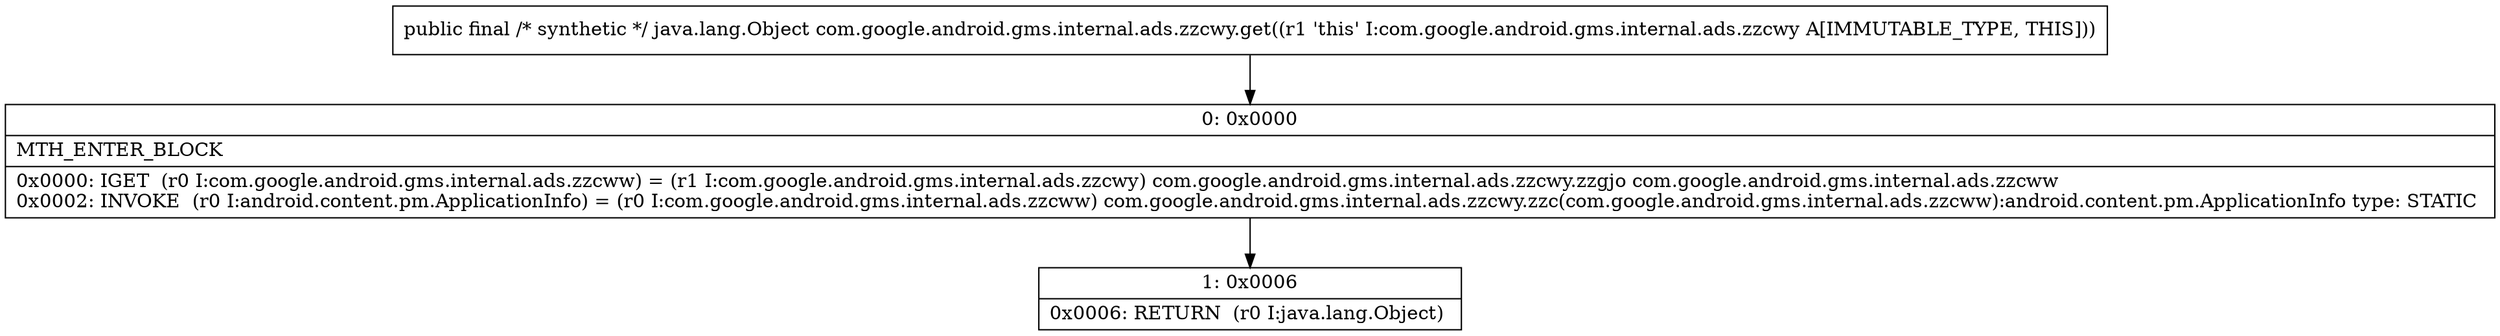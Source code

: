 digraph "CFG forcom.google.android.gms.internal.ads.zzcwy.get()Ljava\/lang\/Object;" {
Node_0 [shape=record,label="{0\:\ 0x0000|MTH_ENTER_BLOCK\l|0x0000: IGET  (r0 I:com.google.android.gms.internal.ads.zzcww) = (r1 I:com.google.android.gms.internal.ads.zzcwy) com.google.android.gms.internal.ads.zzcwy.zzgjo com.google.android.gms.internal.ads.zzcww \l0x0002: INVOKE  (r0 I:android.content.pm.ApplicationInfo) = (r0 I:com.google.android.gms.internal.ads.zzcww) com.google.android.gms.internal.ads.zzcwy.zzc(com.google.android.gms.internal.ads.zzcww):android.content.pm.ApplicationInfo type: STATIC \l}"];
Node_1 [shape=record,label="{1\:\ 0x0006|0x0006: RETURN  (r0 I:java.lang.Object) \l}"];
MethodNode[shape=record,label="{public final \/* synthetic *\/ java.lang.Object com.google.android.gms.internal.ads.zzcwy.get((r1 'this' I:com.google.android.gms.internal.ads.zzcwy A[IMMUTABLE_TYPE, THIS])) }"];
MethodNode -> Node_0;
Node_0 -> Node_1;
}

